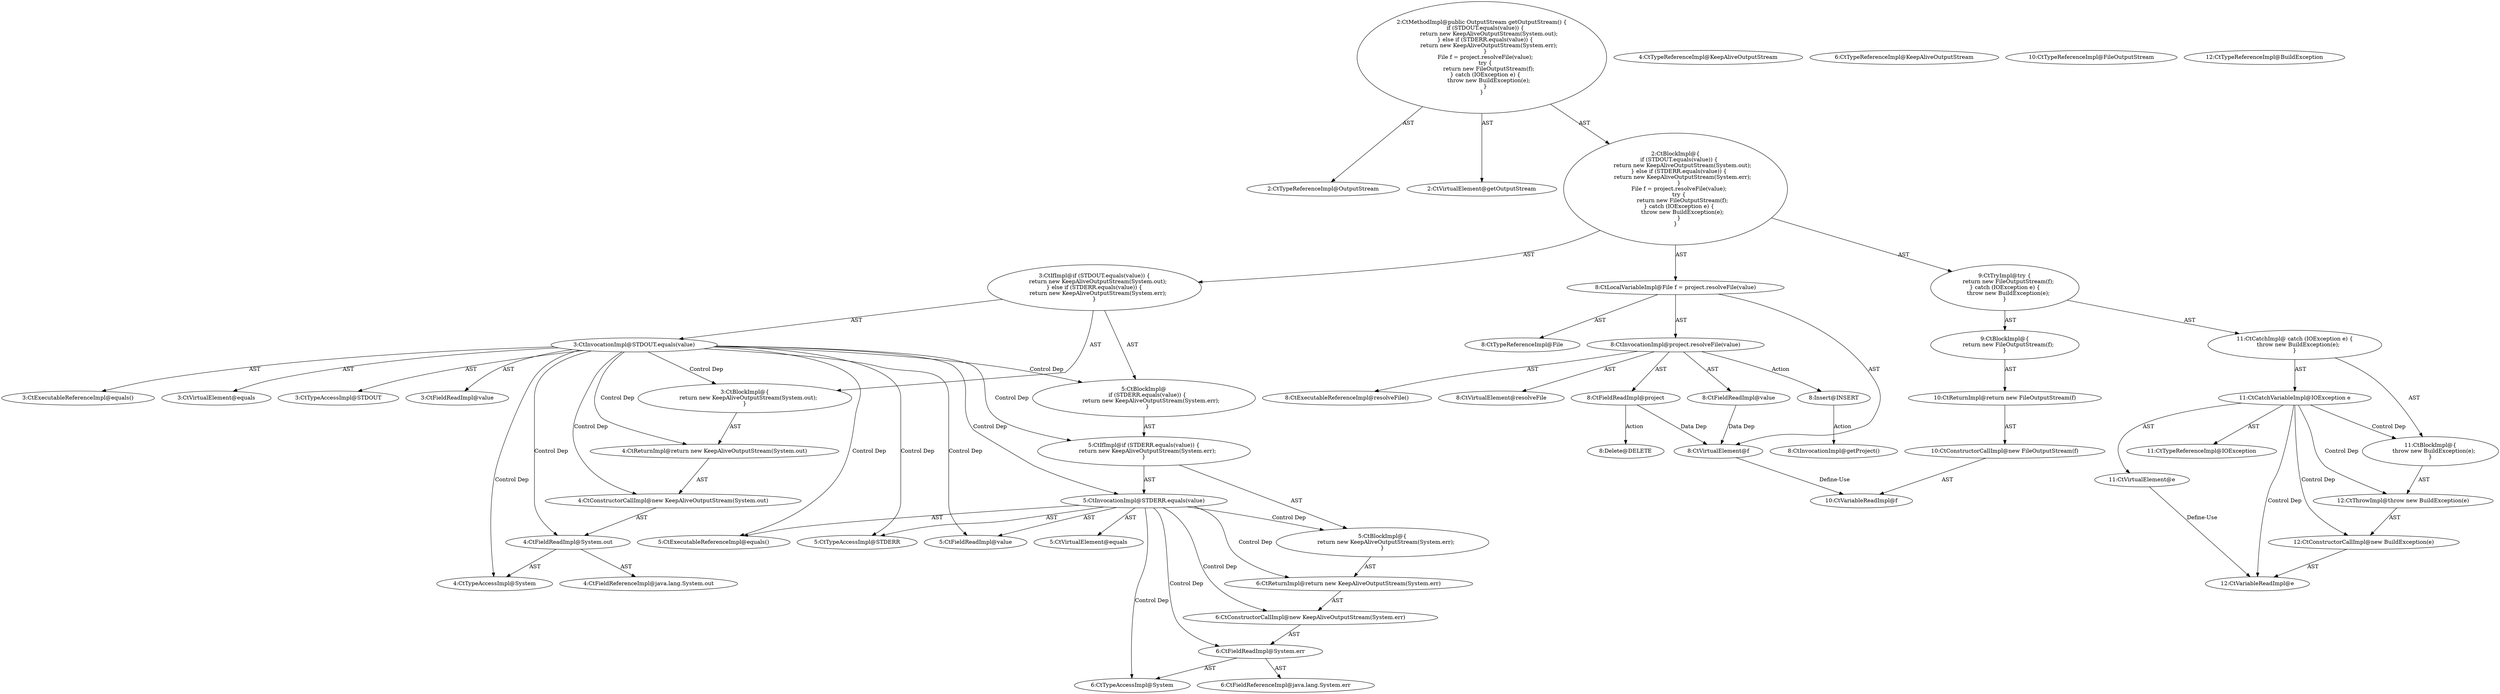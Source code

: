 digraph "getOutputStream#?" {
0 [label="2:CtTypeReferenceImpl@OutputStream" shape=ellipse]
1 [label="2:CtVirtualElement@getOutputStream" shape=ellipse]
2 [label="3:CtExecutableReferenceImpl@equals()" shape=ellipse]
3 [label="3:CtVirtualElement@equals" shape=ellipse]
4 [label="3:CtTypeAccessImpl@STDOUT" shape=ellipse]
5 [label="3:CtFieldReadImpl@value" shape=ellipse]
6 [label="3:CtInvocationImpl@STDOUT.equals(value)" shape=ellipse]
7 [label="4:CtTypeReferenceImpl@KeepAliveOutputStream" shape=ellipse]
8 [label="4:CtTypeAccessImpl@System" shape=ellipse]
9 [label="4:CtFieldReadImpl@System.out" shape=ellipse]
10 [label="4:CtFieldReferenceImpl@java.lang.System.out" shape=ellipse]
11 [label="4:CtConstructorCallImpl@new KeepAliveOutputStream(System.out)" shape=ellipse]
12 [label="4:CtReturnImpl@return new KeepAliveOutputStream(System.out)" shape=ellipse]
13 [label="3:CtBlockImpl@\{
    return new KeepAliveOutputStream(System.out);
\}" shape=ellipse]
14 [label="5:CtExecutableReferenceImpl@equals()" shape=ellipse]
15 [label="5:CtVirtualElement@equals" shape=ellipse]
16 [label="5:CtTypeAccessImpl@STDERR" shape=ellipse]
17 [label="5:CtFieldReadImpl@value" shape=ellipse]
18 [label="5:CtInvocationImpl@STDERR.equals(value)" shape=ellipse]
19 [label="6:CtTypeReferenceImpl@KeepAliveOutputStream" shape=ellipse]
20 [label="6:CtTypeAccessImpl@System" shape=ellipse]
21 [label="6:CtFieldReadImpl@System.err" shape=ellipse]
22 [label="6:CtFieldReferenceImpl@java.lang.System.err" shape=ellipse]
23 [label="6:CtConstructorCallImpl@new KeepAliveOutputStream(System.err)" shape=ellipse]
24 [label="6:CtReturnImpl@return new KeepAliveOutputStream(System.err)" shape=ellipse]
25 [label="5:CtBlockImpl@\{
    return new KeepAliveOutputStream(System.err);
\}" shape=ellipse]
26 [label="5:CtIfImpl@if (STDERR.equals(value)) \{
    return new KeepAliveOutputStream(System.err);
\}" shape=ellipse]
27 [label="5:CtBlockImpl@
    if (STDERR.equals(value)) \{
        return new KeepAliveOutputStream(System.err);
    \}
" shape=ellipse]
28 [label="3:CtIfImpl@if (STDOUT.equals(value)) \{
    return new KeepAliveOutputStream(System.out);
\} else if (STDERR.equals(value)) \{
    return new KeepAliveOutputStream(System.err);
\}" shape=ellipse]
29 [label="8:CtTypeReferenceImpl@File" shape=ellipse]
30 [label="8:CtExecutableReferenceImpl@resolveFile()" shape=ellipse]
31 [label="8:CtVirtualElement@resolveFile" shape=ellipse]
32 [label="8:CtFieldReadImpl@project" shape=ellipse]
33 [label="8:CtFieldReadImpl@value" shape=ellipse]
34 [label="8:CtInvocationImpl@project.resolveFile(value)" shape=ellipse]
35 [label="8:CtVirtualElement@f" shape=ellipse]
36 [label="8:CtLocalVariableImpl@File f = project.resolveFile(value)" shape=ellipse]
37 [label="10:CtTypeReferenceImpl@FileOutputStream" shape=ellipse]
38 [label="10:CtVariableReadImpl@f" shape=ellipse]
39 [label="10:CtConstructorCallImpl@new FileOutputStream(f)" shape=ellipse]
40 [label="10:CtReturnImpl@return new FileOutputStream(f)" shape=ellipse]
41 [label="9:CtBlockImpl@\{
    return new FileOutputStream(f);
\}" shape=ellipse]
42 [label="11:CtVirtualElement@e" shape=ellipse]
43 [label="11:CtTypeReferenceImpl@IOException" shape=ellipse]
44 [label="11:CtCatchVariableImpl@IOException e" shape=ellipse]
45 [label="12:CtTypeReferenceImpl@BuildException" shape=ellipse]
46 [label="12:CtVariableReadImpl@e" shape=ellipse]
47 [label="12:CtConstructorCallImpl@new BuildException(e)" shape=ellipse]
48 [label="12:CtThrowImpl@throw new BuildException(e)" shape=ellipse]
49 [label="11:CtBlockImpl@\{
    throw new BuildException(e);
\}" shape=ellipse]
50 [label="11:CtCatchImpl@ catch (IOException e) \{
    throw new BuildException(e);
\}" shape=ellipse]
51 [label="9:CtTryImpl@try \{
    return new FileOutputStream(f);
\} catch (IOException e) \{
    throw new BuildException(e);
\}" shape=ellipse]
52 [label="2:CtBlockImpl@\{
    if (STDOUT.equals(value)) \{
        return new KeepAliveOutputStream(System.out);
    \} else if (STDERR.equals(value)) \{
        return new KeepAliveOutputStream(System.err);
    \}
    File f = project.resolveFile(value);
    try \{
        return new FileOutputStream(f);
    \} catch (IOException e) \{
        throw new BuildException(e);
    \}
\}" shape=ellipse]
53 [label="2:CtMethodImpl@public OutputStream getOutputStream() \{
    if (STDOUT.equals(value)) \{
        return new KeepAliveOutputStream(System.out);
    \} else if (STDERR.equals(value)) \{
        return new KeepAliveOutputStream(System.err);
    \}
    File f = project.resolveFile(value);
    try \{
        return new FileOutputStream(f);
    \} catch (IOException e) \{
        throw new BuildException(e);
    \}
\}" shape=ellipse]
54 [label="8:Delete@DELETE" shape=ellipse]
55 [label="8:Insert@INSERT" shape=ellipse]
56 [label="8:CtInvocationImpl@getProject()" shape=ellipse]
6 -> 3 [label="AST"];
6 -> 4 [label="AST"];
6 -> 2 [label="AST"];
6 -> 5 [label="AST"];
6 -> 13 [label="Control Dep"];
6 -> 12 [label="Control Dep"];
6 -> 11 [label="Control Dep"];
6 -> 9 [label="Control Dep"];
6 -> 8 [label="Control Dep"];
6 -> 27 [label="Control Dep"];
6 -> 26 [label="Control Dep"];
6 -> 18 [label="Control Dep"];
6 -> 14 [label="Control Dep"];
6 -> 16 [label="Control Dep"];
6 -> 17 [label="Control Dep"];
9 -> 8 [label="AST"];
9 -> 10 [label="AST"];
11 -> 9 [label="AST"];
12 -> 11 [label="AST"];
13 -> 12 [label="AST"];
18 -> 15 [label="AST"];
18 -> 16 [label="AST"];
18 -> 14 [label="AST"];
18 -> 17 [label="AST"];
18 -> 25 [label="Control Dep"];
18 -> 24 [label="Control Dep"];
18 -> 23 [label="Control Dep"];
18 -> 21 [label="Control Dep"];
18 -> 20 [label="Control Dep"];
21 -> 20 [label="AST"];
21 -> 22 [label="AST"];
23 -> 21 [label="AST"];
24 -> 23 [label="AST"];
25 -> 24 [label="AST"];
26 -> 18 [label="AST"];
26 -> 25 [label="AST"];
27 -> 26 [label="AST"];
28 -> 6 [label="AST"];
28 -> 13 [label="AST"];
28 -> 27 [label="AST"];
32 -> 35 [label="Data Dep"];
32 -> 54 [label="Action"];
33 -> 35 [label="Data Dep"];
34 -> 31 [label="AST"];
34 -> 32 [label="AST"];
34 -> 30 [label="AST"];
34 -> 33 [label="AST"];
34 -> 55 [label="Action"];
35 -> 38 [label="Define-Use"];
36 -> 35 [label="AST"];
36 -> 29 [label="AST"];
36 -> 34 [label="AST"];
39 -> 38 [label="AST"];
40 -> 39 [label="AST"];
41 -> 40 [label="AST"];
42 -> 46 [label="Define-Use"];
44 -> 42 [label="AST"];
44 -> 43 [label="AST"];
44 -> 49 [label="Control Dep"];
44 -> 48 [label="Control Dep"];
44 -> 47 [label="Control Dep"];
44 -> 46 [label="Control Dep"];
47 -> 46 [label="AST"];
48 -> 47 [label="AST"];
49 -> 48 [label="AST"];
50 -> 44 [label="AST"];
50 -> 49 [label="AST"];
51 -> 41 [label="AST"];
51 -> 50 [label="AST"];
52 -> 28 [label="AST"];
52 -> 36 [label="AST"];
52 -> 51 [label="AST"];
53 -> 1 [label="AST"];
53 -> 0 [label="AST"];
53 -> 52 [label="AST"];
55 -> 56 [label="Action"];
}